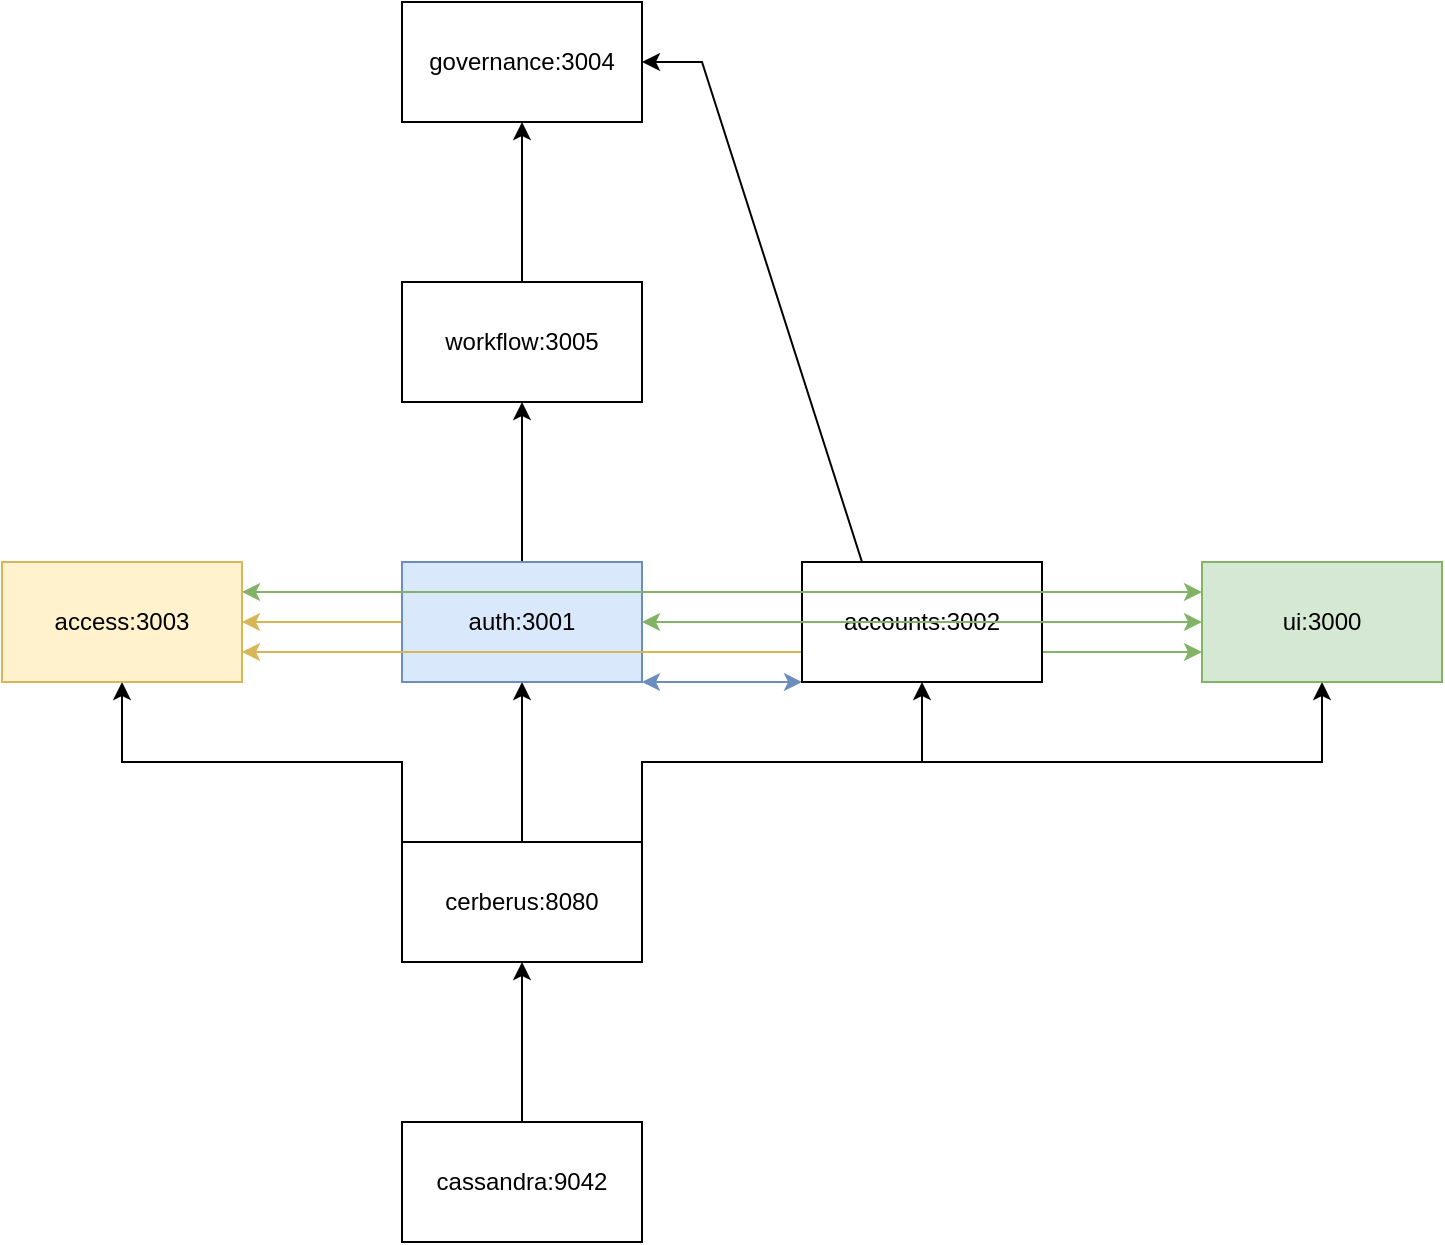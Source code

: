 <mxfile version="20.5.3" type="github" pages="2">
  <diagram id="x6qn8W_bpgtAIERyVVS6" name="Page-1">
    <mxGraphModel dx="1614" dy="703" grid="0" gridSize="10" guides="1" tooltips="1" connect="1" arrows="1" fold="1" page="0" pageScale="1" pageWidth="827" pageHeight="1169" math="0" shadow="0">
      <root>
        <mxCell id="0" />
        <mxCell id="1" parent="0" />
        <mxCell id="7MongYnNp2PHCLX4djVm-3" value="" style="edgeStyle=orthogonalEdgeStyle;rounded=0;orthogonalLoop=1;jettySize=auto;html=1;" parent="1" source="7MongYnNp2PHCLX4djVm-1" target="7MongYnNp2PHCLX4djVm-2" edge="1">
          <mxGeometry relative="1" as="geometry" />
        </mxCell>
        <mxCell id="7MongYnNp2PHCLX4djVm-1" value="cassandra:9042" style="rounded=0;whiteSpace=wrap;html=1;" parent="1" vertex="1">
          <mxGeometry x="168" y="766" width="120" height="60" as="geometry" />
        </mxCell>
        <mxCell id="7MongYnNp2PHCLX4djVm-5" value="" style="edgeStyle=orthogonalEdgeStyle;rounded=0;orthogonalLoop=1;jettySize=auto;html=1;" parent="1" source="7MongYnNp2PHCLX4djVm-2" target="7MongYnNp2PHCLX4djVm-4" edge="1">
          <mxGeometry relative="1" as="geometry" />
        </mxCell>
        <mxCell id="7MongYnNp2PHCLX4djVm-8" style="edgeStyle=orthogonalEdgeStyle;rounded=0;orthogonalLoop=1;jettySize=auto;html=1;exitX=1;exitY=0;exitDx=0;exitDy=0;" parent="1" source="7MongYnNp2PHCLX4djVm-2" target="7MongYnNp2PHCLX4djVm-6" edge="1">
          <mxGeometry relative="1" as="geometry" />
        </mxCell>
        <mxCell id="7MongYnNp2PHCLX4djVm-11" style="edgeStyle=orthogonalEdgeStyle;rounded=0;orthogonalLoop=1;jettySize=auto;html=1;exitX=0;exitY=0;exitDx=0;exitDy=0;entryX=0.5;entryY=1;entryDx=0;entryDy=0;" parent="1" source="7MongYnNp2PHCLX4djVm-2" target="7MongYnNp2PHCLX4djVm-9" edge="1">
          <mxGeometry relative="1" as="geometry" />
        </mxCell>
        <mxCell id="7MongYnNp2PHCLX4djVm-20" style="edgeStyle=orthogonalEdgeStyle;rounded=0;orthogonalLoop=1;jettySize=auto;html=1;exitX=1;exitY=0;exitDx=0;exitDy=0;" parent="1" source="7MongYnNp2PHCLX4djVm-2" target="7MongYnNp2PHCLX4djVm-18" edge="1">
          <mxGeometry relative="1" as="geometry" />
        </mxCell>
        <mxCell id="7MongYnNp2PHCLX4djVm-2" value="cerberus:8080" style="rounded=0;whiteSpace=wrap;html=1;" parent="1" vertex="1">
          <mxGeometry x="168" y="626" width="120" height="60" as="geometry" />
        </mxCell>
        <mxCell id="7MongYnNp2PHCLX4djVm-15" value="" style="edgeStyle=orthogonalEdgeStyle;rounded=0;orthogonalLoop=1;jettySize=auto;html=1;" parent="1" source="7MongYnNp2PHCLX4djVm-4" target="7MongYnNp2PHCLX4djVm-14" edge="1">
          <mxGeometry relative="1" as="geometry" />
        </mxCell>
        <mxCell id="7MongYnNp2PHCLX4djVm-25" style="edgeStyle=entityRelationEdgeStyle;rounded=0;orthogonalLoop=1;jettySize=auto;html=1;exitX=1;exitY=0.75;exitDx=0;exitDy=0;entryX=0;entryY=0.75;entryDx=0;entryDy=0;startArrow=none;startFill=0;fillColor=#d5e8d4;strokeColor=#82b366;" parent="1" source="7MongYnNp2PHCLX4djVm-6" target="7MongYnNp2PHCLX4djVm-18" edge="1">
          <mxGeometry relative="1" as="geometry" />
        </mxCell>
        <mxCell id="7MongYnNp2PHCLX4djVm-26" style="edgeStyle=entityRelationEdgeStyle;rounded=0;orthogonalLoop=1;jettySize=auto;html=1;exitX=1;exitY=1;exitDx=0;exitDy=0;entryX=0;entryY=1;entryDx=0;entryDy=0;startArrow=classic;startFill=1;fillColor=#dae8fc;strokeColor=#6c8ebf;" parent="1" source="7MongYnNp2PHCLX4djVm-4" target="7MongYnNp2PHCLX4djVm-6" edge="1">
          <mxGeometry relative="1" as="geometry" />
        </mxCell>
        <mxCell id="7MongYnNp2PHCLX4djVm-27" style="edgeStyle=entityRelationEdgeStyle;rounded=0;orthogonalLoop=1;jettySize=auto;html=1;exitX=0;exitY=0.5;exitDx=0;exitDy=0;startArrow=none;startFill=0;fillColor=#fff2cc;strokeColor=#d6b656;" parent="1" source="7MongYnNp2PHCLX4djVm-4" target="7MongYnNp2PHCLX4djVm-9" edge="1">
          <mxGeometry relative="1" as="geometry" />
        </mxCell>
        <mxCell id="7MongYnNp2PHCLX4djVm-4" value="auth:3001" style="rounded=0;whiteSpace=wrap;html=1;fillColor=#dae8fc;strokeColor=#6c8ebf;" parent="1" vertex="1">
          <mxGeometry x="168" y="486" width="120" height="60" as="geometry" />
        </mxCell>
        <mxCell id="7MongYnNp2PHCLX4djVm-28" style="edgeStyle=entityRelationEdgeStyle;rounded=0;orthogonalLoop=1;jettySize=auto;html=1;exitX=0;exitY=0.75;exitDx=0;exitDy=0;entryX=1;entryY=0.75;entryDx=0;entryDy=0;startArrow=none;startFill=0;fillColor=#fff2cc;strokeColor=#d6b656;" parent="1" source="7MongYnNp2PHCLX4djVm-6" target="7MongYnNp2PHCLX4djVm-9" edge="1">
          <mxGeometry relative="1" as="geometry" />
        </mxCell>
        <mxCell id="7MongYnNp2PHCLX4djVm-29" style="edgeStyle=entityRelationEdgeStyle;rounded=0;orthogonalLoop=1;jettySize=auto;html=1;exitX=0.5;exitY=0;exitDx=0;exitDy=0;entryX=1;entryY=0.5;entryDx=0;entryDy=0;startArrow=none;startFill=0;" parent="1" source="7MongYnNp2PHCLX4djVm-6" target="7MongYnNp2PHCLX4djVm-16" edge="1">
          <mxGeometry relative="1" as="geometry" />
        </mxCell>
        <mxCell id="7MongYnNp2PHCLX4djVm-6" value="accounts:3002" style="rounded=0;whiteSpace=wrap;html=1;" parent="1" vertex="1">
          <mxGeometry x="368" y="486" width="120" height="60" as="geometry" />
        </mxCell>
        <mxCell id="7MongYnNp2PHCLX4djVm-24" style="edgeStyle=entityRelationEdgeStyle;rounded=0;orthogonalLoop=1;jettySize=auto;html=1;exitX=1;exitY=0.25;exitDx=0;exitDy=0;entryX=0;entryY=0.25;entryDx=0;entryDy=0;startArrow=classic;startFill=1;fillColor=#d5e8d4;strokeColor=#82b366;" parent="1" source="7MongYnNp2PHCLX4djVm-9" target="7MongYnNp2PHCLX4djVm-18" edge="1">
          <mxGeometry relative="1" as="geometry" />
        </mxCell>
        <mxCell id="7MongYnNp2PHCLX4djVm-9" value="access:3003" style="rounded=0;whiteSpace=wrap;html=1;fillColor=#fff2cc;strokeColor=#d6b656;" parent="1" vertex="1">
          <mxGeometry x="-32" y="486" width="120" height="60" as="geometry" />
        </mxCell>
        <mxCell id="7MongYnNp2PHCLX4djVm-17" value="" style="edgeStyle=orthogonalEdgeStyle;rounded=0;orthogonalLoop=1;jettySize=auto;html=1;" parent="1" source="7MongYnNp2PHCLX4djVm-14" target="7MongYnNp2PHCLX4djVm-16" edge="1">
          <mxGeometry relative="1" as="geometry" />
        </mxCell>
        <mxCell id="7MongYnNp2PHCLX4djVm-14" value="workflow:3005" style="rounded=0;whiteSpace=wrap;html=1;" parent="1" vertex="1">
          <mxGeometry x="168" y="346" width="120" height="60" as="geometry" />
        </mxCell>
        <mxCell id="7MongYnNp2PHCLX4djVm-16" value="governance:3004" style="rounded=0;whiteSpace=wrap;html=1;" parent="1" vertex="1">
          <mxGeometry x="168" y="206" width="120" height="60" as="geometry" />
        </mxCell>
        <mxCell id="7MongYnNp2PHCLX4djVm-21" style="edgeStyle=orthogonalEdgeStyle;rounded=0;orthogonalLoop=1;jettySize=auto;html=1;fillColor=#d5e8d4;strokeColor=#82b366;startArrow=classic;startFill=1;" parent="1" source="7MongYnNp2PHCLX4djVm-18" target="7MongYnNp2PHCLX4djVm-4" edge="1">
          <mxGeometry relative="1" as="geometry" />
        </mxCell>
        <mxCell id="7MongYnNp2PHCLX4djVm-18" value="ui:3000" style="rounded=0;whiteSpace=wrap;html=1;fillColor=#d5e8d4;strokeColor=#82b366;" parent="1" vertex="1">
          <mxGeometry x="568" y="486" width="120" height="60" as="geometry" />
        </mxCell>
      </root>
    </mxGraphModel>
  </diagram>
  <diagram name="V2" id="pLzZDtJOdsse49XH9XB7">
    <mxGraphModel dx="1614" dy="303" grid="0" gridSize="10" guides="1" tooltips="1" connect="1" arrows="1" fold="1" page="0" pageScale="1" pageWidth="827" pageHeight="1169" math="0" shadow="0">
      <root>
        <mxCell id="ZLDQlTCy_YxV7lHfcZcG-0" />
        <mxCell id="ZLDQlTCy_YxV7lHfcZcG-1" parent="ZLDQlTCy_YxV7lHfcZcG-0" />
        <mxCell id="ZLDQlTCy_YxV7lHfcZcG-2" value="" style="edgeStyle=orthogonalEdgeStyle;rounded=0;orthogonalLoop=1;jettySize=auto;html=1;" edge="1" parent="ZLDQlTCy_YxV7lHfcZcG-1" source="ZLDQlTCy_YxV7lHfcZcG-3" target="ZLDQlTCy_YxV7lHfcZcG-8">
          <mxGeometry relative="1" as="geometry" />
        </mxCell>
        <mxCell id="ZLDQlTCy_YxV7lHfcZcG-3" value="cassandra:9042" style="rounded=0;whiteSpace=wrap;html=1;" vertex="1" parent="ZLDQlTCy_YxV7lHfcZcG-1">
          <mxGeometry x="168" y="766" width="120" height="60" as="geometry" />
        </mxCell>
        <mxCell id="ZLDQlTCy_YxV7lHfcZcG-5" style="edgeStyle=orthogonalEdgeStyle;rounded=0;orthogonalLoop=1;jettySize=auto;html=1;exitX=1;exitY=0;exitDx=0;exitDy=0;" edge="1" parent="ZLDQlTCy_YxV7lHfcZcG-1" source="ZLDQlTCy_YxV7lHfcZcG-8" target="ZLDQlTCy_YxV7lHfcZcG-16">
          <mxGeometry relative="1" as="geometry" />
        </mxCell>
        <mxCell id="ZLDQlTCy_YxV7lHfcZcG-6" style="edgeStyle=orthogonalEdgeStyle;rounded=0;orthogonalLoop=1;jettySize=auto;html=1;exitX=0;exitY=0;exitDx=0;exitDy=0;entryX=0.5;entryY=1;entryDx=0;entryDy=0;" edge="1" parent="ZLDQlTCy_YxV7lHfcZcG-1" source="ZLDQlTCy_YxV7lHfcZcG-8" target="ZLDQlTCy_YxV7lHfcZcG-18">
          <mxGeometry relative="1" as="geometry" />
        </mxCell>
        <mxCell id="ZLDQlTCy_YxV7lHfcZcG-7" style="edgeStyle=orthogonalEdgeStyle;rounded=0;orthogonalLoop=1;jettySize=auto;html=1;exitX=1;exitY=0;exitDx=0;exitDy=0;" edge="1" parent="ZLDQlTCy_YxV7lHfcZcG-1" source="ZLDQlTCy_YxV7lHfcZcG-8" target="ZLDQlTCy_YxV7lHfcZcG-23">
          <mxGeometry relative="1" as="geometry" />
        </mxCell>
        <mxCell id="ZLDQlTCy_YxV7lHfcZcG-8" value="auth:8080" style="rounded=0;whiteSpace=wrap;html=1;" vertex="1" parent="ZLDQlTCy_YxV7lHfcZcG-1">
          <mxGeometry x="168" y="626" width="120" height="60" as="geometry" />
        </mxCell>
        <mxCell id="ZLDQlTCy_YxV7lHfcZcG-10" style="edgeStyle=entityRelationEdgeStyle;rounded=0;orthogonalLoop=1;jettySize=auto;html=1;exitX=1;exitY=0.75;exitDx=0;exitDy=0;entryX=0;entryY=0.75;entryDx=0;entryDy=0;startArrow=none;startFill=0;fillColor=#d5e8d4;strokeColor=#82b366;" edge="1" parent="ZLDQlTCy_YxV7lHfcZcG-1" source="ZLDQlTCy_YxV7lHfcZcG-16" target="ZLDQlTCy_YxV7lHfcZcG-23">
          <mxGeometry relative="1" as="geometry" />
        </mxCell>
        <mxCell id="ZLDQlTCy_YxV7lHfcZcG-14" style="edgeStyle=entityRelationEdgeStyle;rounded=0;orthogonalLoop=1;jettySize=auto;html=1;exitX=0;exitY=0.75;exitDx=0;exitDy=0;entryX=1;entryY=0.75;entryDx=0;entryDy=0;startArrow=none;startFill=0;fillColor=#fff2cc;strokeColor=#d6b656;" edge="1" parent="ZLDQlTCy_YxV7lHfcZcG-1" source="ZLDQlTCy_YxV7lHfcZcG-16" target="ZLDQlTCy_YxV7lHfcZcG-18">
          <mxGeometry relative="1" as="geometry" />
        </mxCell>
        <mxCell id="ZLDQlTCy_YxV7lHfcZcG-16" value="accounts:3100" style="rounded=0;whiteSpace=wrap;html=1;" vertex="1" parent="ZLDQlTCy_YxV7lHfcZcG-1">
          <mxGeometry x="368" y="486" width="120" height="60" as="geometry" />
        </mxCell>
        <mxCell id="ZLDQlTCy_YxV7lHfcZcG-17" style="edgeStyle=entityRelationEdgeStyle;rounded=0;orthogonalLoop=1;jettySize=auto;html=1;exitX=1;exitY=0.25;exitDx=0;exitDy=0;entryX=0;entryY=0.25;entryDx=0;entryDy=0;startArrow=classic;startFill=1;fillColor=#d5e8d4;strokeColor=#82b366;" edge="1" parent="ZLDQlTCy_YxV7lHfcZcG-1" source="ZLDQlTCy_YxV7lHfcZcG-18" target="ZLDQlTCy_YxV7lHfcZcG-23">
          <mxGeometry relative="1" as="geometry" />
        </mxCell>
        <mxCell id="ZLDQlTCy_YxV7lHfcZcG-18" value="access:3004" style="rounded=0;whiteSpace=wrap;html=1;fillColor=#fff2cc;strokeColor=#d6b656;" vertex="1" parent="ZLDQlTCy_YxV7lHfcZcG-1">
          <mxGeometry x="-32" y="486" width="120" height="60" as="geometry" />
        </mxCell>
        <mxCell id="ZLDQlTCy_YxV7lHfcZcG-23" value="ui:4200" style="rounded=0;whiteSpace=wrap;html=1;fillColor=#d5e8d4;strokeColor=#82b366;" vertex="1" parent="ZLDQlTCy_YxV7lHfcZcG-1">
          <mxGeometry x="568" y="486" width="120" height="60" as="geometry" />
        </mxCell>
      </root>
    </mxGraphModel>
  </diagram>
</mxfile>
